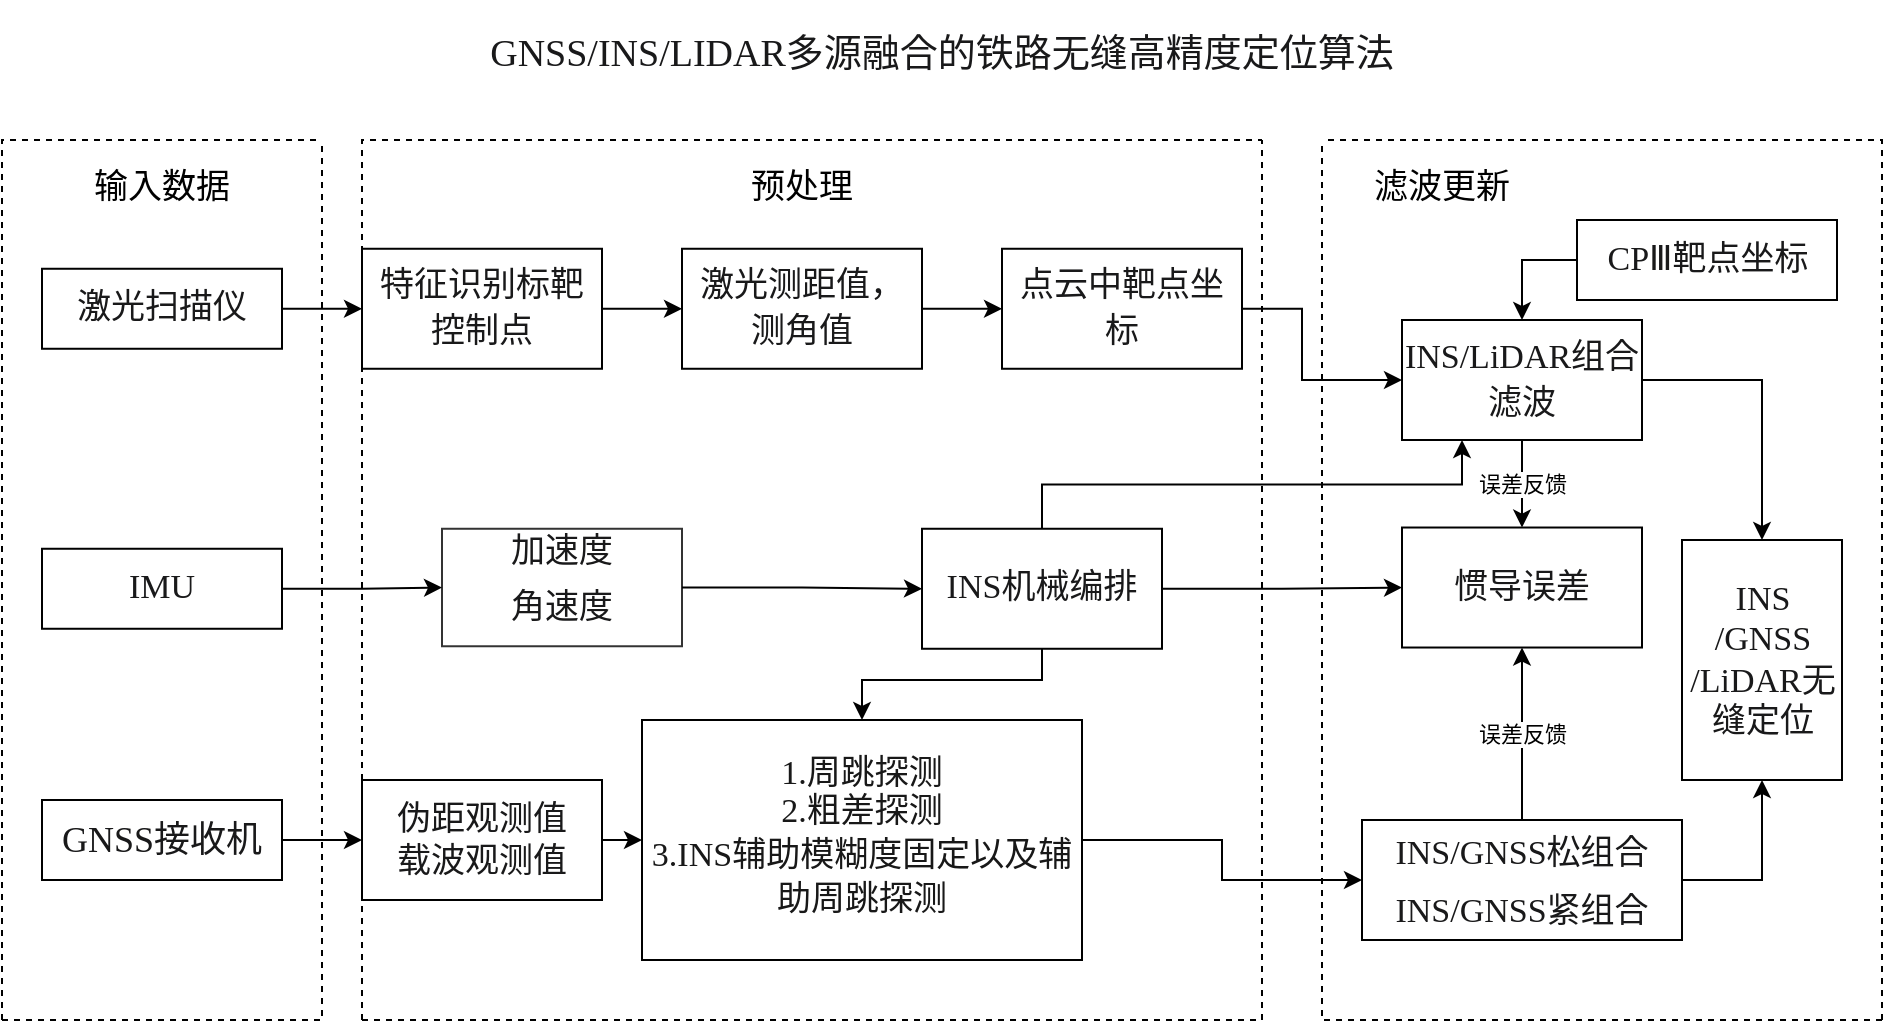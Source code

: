 <mxfile version="26.0.2">
  <diagram name="Page-1" id="ctWxJxeNUy7DphOfHnDH">
    <mxGraphModel dx="1514" dy="3159" grid="1" gridSize="10" guides="1" tooltips="1" connect="1" arrows="1" fold="1" page="1" pageScale="1" pageWidth="827" pageHeight="1169" math="0" shadow="0">
      <root>
        <mxCell id="0" />
        <mxCell id="1" parent="0" />
        <mxCell id="PpVGrMzFs6KtHRNiPCBF-10" style="edgeStyle=orthogonalEdgeStyle;rounded=0;orthogonalLoop=1;jettySize=auto;html=1;exitX=1;exitY=0.5;exitDx=0;exitDy=0;entryX=0;entryY=0.5;entryDx=0;entryDy=0;" parent="1" source="5DKyyrPRF5E8N-J9UGCE-48" target="5DKyyrPRF5E8N-J9UGCE-61" edge="1">
          <mxGeometry relative="1" as="geometry" />
        </mxCell>
        <mxCell id="5DKyyrPRF5E8N-J9UGCE-48" value="&lt;div style=&quot;line-height: 1.3; font-family: FZHei-B01S; text-align: center; vertical-align: middle; color: rgb(25, 25, 26); font-size: 18px; font-style: normal; font-weight: normal;&quot;&gt;&lt;p&gt;&lt;span&gt;GNSS接收机&lt;/span&gt;&lt;/p&gt;&lt;/div&gt;" style="rounded=0;whiteSpace=wrap;html=1;" parent="1" vertex="1">
          <mxGeometry x="160" y="-1430" width="120" height="40" as="geometry" />
        </mxCell>
        <mxCell id="PpVGrMzFs6KtHRNiPCBF-23" style="edgeStyle=orthogonalEdgeStyle;rounded=0;orthogonalLoop=1;jettySize=auto;html=1;exitX=1;exitY=0.5;exitDx=0;exitDy=0;entryX=0;entryY=0.5;entryDx=0;entryDy=0;" parent="1" source="5DKyyrPRF5E8N-J9UGCE-50" target="5DKyyrPRF5E8N-J9UGCE-70" edge="1">
          <mxGeometry relative="1" as="geometry" />
        </mxCell>
        <mxCell id="5DKyyrPRF5E8N-J9UGCE-50" value="&lt;div style=&quot;line-height: 1.3; font-family: FZHei-B01S; text-align: center; vertical-align: middle; color: rgb(25, 25, 26); font-style: normal; font-weight: normal;&quot;&gt;&lt;p style=&quot;&quot;&gt;&lt;font style=&quot;font-size: 17px;&quot;&gt;激光测距值，测角值&lt;/font&gt;&lt;/p&gt;&lt;/div&gt;" style="rounded=0;whiteSpace=wrap;html=1;" parent="1" vertex="1">
          <mxGeometry x="480" y="-1705.62" width="120" height="60" as="geometry" />
        </mxCell>
        <mxCell id="PpVGrMzFs6KtHRNiPCBF-19" style="edgeStyle=orthogonalEdgeStyle;rounded=0;orthogonalLoop=1;jettySize=auto;html=1;exitX=1;exitY=0.5;exitDx=0;exitDy=0;entryX=0;entryY=0.5;entryDx=0;entryDy=0;" parent="1" source="5DKyyrPRF5E8N-J9UGCE-53" target="5DKyyrPRF5E8N-J9UGCE-72" edge="1">
          <mxGeometry relative="1" as="geometry" />
        </mxCell>
        <mxCell id="36RZOy5cwnsigYjhy0Ug-1" style="edgeStyle=orthogonalEdgeStyle;rounded=0;orthogonalLoop=1;jettySize=auto;html=1;exitX=0.5;exitY=0;exitDx=0;exitDy=0;entryX=0.25;entryY=1;entryDx=0;entryDy=0;" edge="1" parent="1" source="5DKyyrPRF5E8N-J9UGCE-53" target="5DKyyrPRF5E8N-J9UGCE-78">
          <mxGeometry relative="1" as="geometry" />
        </mxCell>
        <mxCell id="36RZOy5cwnsigYjhy0Ug-18" style="edgeStyle=orthogonalEdgeStyle;rounded=0;orthogonalLoop=1;jettySize=auto;html=1;exitX=0.5;exitY=1;exitDx=0;exitDy=0;entryX=0.5;entryY=0;entryDx=0;entryDy=0;" edge="1" parent="1" source="5DKyyrPRF5E8N-J9UGCE-53" target="5DKyyrPRF5E8N-J9UGCE-55">
          <mxGeometry relative="1" as="geometry">
            <Array as="points">
              <mxPoint x="660" y="-1490" />
              <mxPoint x="570" y="-1490" />
            </Array>
          </mxGeometry>
        </mxCell>
        <mxCell id="5DKyyrPRF5E8N-J9UGCE-53" value="&lt;div style=&quot;line-height: 1.3; font-family: FZHei-B01S; text-align: center; vertical-align: middle; color: rgb(25, 25, 26); font-style: normal; font-weight: normal;&quot;&gt;&lt;p style=&quot;&quot;&gt;&lt;font style=&quot;font-size: 17px;&quot;&gt;INS机械编排&lt;/font&gt;&lt;/p&gt;&lt;/div&gt;" style="rounded=0;whiteSpace=wrap;html=1;" parent="1" vertex="1">
          <mxGeometry x="600" y="-1565.62" width="120" height="60" as="geometry" />
        </mxCell>
        <mxCell id="PpVGrMzFs6KtHRNiPCBF-12" style="edgeStyle=orthogonalEdgeStyle;rounded=0;orthogonalLoop=1;jettySize=auto;html=1;exitX=1;exitY=0.5;exitDx=0;exitDy=0;entryX=0;entryY=0.5;entryDx=0;entryDy=0;" parent="1" source="5DKyyrPRF5E8N-J9UGCE-55" target="5DKyyrPRF5E8N-J9UGCE-75" edge="1">
          <mxGeometry relative="1" as="geometry" />
        </mxCell>
        <mxCell id="5DKyyrPRF5E8N-J9UGCE-55" value="&lt;div style=&quot;line-height: 130%;&quot;&gt;&lt;span style=&quot;background-color: light-dark(#ffffff, var(--ge-dark-color, #121212)); color: light-dark(rgb(0, 0, 0), rgb(255, 255, 255)); font-family: Garamond; font-size: 17px;&quot;&gt;1.周跳探测&lt;/span&gt;&lt;br&gt;&lt;/div&gt;&lt;font style=&quot;font-size: 17px;&quot;&gt;&lt;font style=&quot;line-height: 130%;&quot;&gt;&lt;span style=&quot;background-color: light-dark(#ffffff, var(--ge-dark-color, #121212)); color: light-dark(rgb(0, 0, 0), rgb(255, 255, 255)); font-family: Garamond;&quot;&gt;2.粗差探测&lt;/span&gt;&lt;br&gt;&lt;/font&gt;&lt;span style=&quot;background-color: light-dark(#ffffff, var(--ge-dark-color, #121212)); color: light-dark(rgb(0, 0, 0), rgb(255, 255, 255)); font-family: Garamond; line-height: 130%;&quot;&gt;&lt;font style=&quot;line-height: 130%;&quot;&gt;3.INS辅助模糊度固定以及辅助周跳探测&lt;/font&gt;&lt;/span&gt;&lt;/font&gt;&lt;font style=&quot;forced-color-adjust: none;&quot;&gt;&lt;br&gt;&lt;/font&gt;" style="rounded=0;whiteSpace=wrap;html=1;fontSize=11;textOpacity=90;" parent="1" vertex="1">
          <mxGeometry x="460" y="-1470" width="220" height="120" as="geometry" />
        </mxCell>
        <mxCell id="PpVGrMzFs6KtHRNiPCBF-24" style="edgeStyle=orthogonalEdgeStyle;rounded=0;orthogonalLoop=1;jettySize=auto;html=1;exitX=1;exitY=0.5;exitDx=0;exitDy=0;entryX=0;entryY=0.5;entryDx=0;entryDy=0;" parent="1" source="5DKyyrPRF5E8N-J9UGCE-57" target="5DKyyrPRF5E8N-J9UGCE-50" edge="1">
          <mxGeometry relative="1" as="geometry" />
        </mxCell>
        <mxCell id="5DKyyrPRF5E8N-J9UGCE-57" value="&lt;div style=&quot;font-family: FZHei-B01S; text-align: center; vertical-align: middle; color: rgb(25, 25, 26); font-style: normal; font-weight: normal; line-height: 100%;&quot;&gt;&lt;p&gt;&lt;font style=&quot;line-height: 130%; font-size: 17px;&quot;&gt;特征识别标靶控制点&lt;/font&gt;&lt;/p&gt;&lt;/div&gt;" style="rounded=0;whiteSpace=wrap;html=1;" parent="1" vertex="1">
          <mxGeometry x="320" y="-1705.62" width="120" height="60" as="geometry" />
        </mxCell>
        <mxCell id="PpVGrMzFs6KtHRNiPCBF-18" style="edgeStyle=orthogonalEdgeStyle;rounded=0;orthogonalLoop=1;jettySize=auto;html=1;exitX=1;exitY=0.5;exitDx=0;exitDy=0;entryX=0;entryY=0.5;entryDx=0;entryDy=0;" parent="1" source="5DKyyrPRF5E8N-J9UGCE-59" target="5DKyyrPRF5E8N-J9UGCE-53" edge="1">
          <mxGeometry relative="1" as="geometry" />
        </mxCell>
        <mxCell id="5DKyyrPRF5E8N-J9UGCE-59" value="&lt;div style=&quot;&quot;&gt;&lt;font style=&quot;font-size: 17px;&quot;&gt;&lt;span style=&quot;color: light-dark(rgb(25, 25, 26), rgb(216, 216, 217)); font-family: FZHei-B01S; background-color: transparent;&quot;&gt;加速度&lt;/span&gt;&lt;br&gt;&lt;/font&gt;&lt;/div&gt;&lt;div style=&quot;font-family: FZHei-B01S; vertical-align: middle; color: rgb(25, 25, 26); font-style: normal; font-weight: normal; line-height: 100%;&quot;&gt;&lt;p style=&quot;&quot;&gt;&lt;span style=&quot;color: light-dark(rgb(25, 25, 26), rgb(216, 216, 217)); background-color: transparent;&quot;&gt;&lt;font style=&quot;font-size: 17px;&quot;&gt;角速度&lt;/font&gt;&lt;/span&gt;&lt;/p&gt;&lt;/div&gt;" style="rounded=0;whiteSpace=wrap;html=1;opacity=80;align=center;" parent="1" vertex="1">
          <mxGeometry x="360" y="-1565.62" width="120" height="58.75" as="geometry" />
        </mxCell>
        <mxCell id="PpVGrMzFs6KtHRNiPCBF-11" style="edgeStyle=orthogonalEdgeStyle;rounded=0;orthogonalLoop=1;jettySize=auto;html=1;exitX=1;exitY=0.5;exitDx=0;exitDy=0;entryX=0;entryY=0.5;entryDx=0;entryDy=0;" parent="1" source="5DKyyrPRF5E8N-J9UGCE-61" target="5DKyyrPRF5E8N-J9UGCE-55" edge="1">
          <mxGeometry relative="1" as="geometry" />
        </mxCell>
        <mxCell id="5DKyyrPRF5E8N-J9UGCE-61" value="&lt;div style=&quot;font-family: FZHei-B01S; vertical-align: middle; color: rgb(25, 25, 26); line-height: 60%;&quot;&gt;&lt;p&gt;&lt;font style=&quot;line-height: 60%; font-size: 17px;&quot;&gt;伪距观测值&lt;/font&gt;&lt;/p&gt;&lt;p&gt;&lt;font style=&quot;line-height: 60%; font-size: 17px;&quot;&gt;载波观测值&lt;/font&gt;&lt;/p&gt;&lt;/div&gt;" style="rounded=0;whiteSpace=wrap;html=1;fontSize=11;" parent="1" vertex="1">
          <mxGeometry x="320" y="-1440" width="120" height="60" as="geometry" />
        </mxCell>
        <mxCell id="PpVGrMzFs6KtHRNiPCBF-25" style="edgeStyle=orthogonalEdgeStyle;rounded=0;orthogonalLoop=1;jettySize=auto;html=1;exitX=1;exitY=0.5;exitDx=0;exitDy=0;" parent="1" source="5DKyyrPRF5E8N-J9UGCE-63" target="5DKyyrPRF5E8N-J9UGCE-57" edge="1">
          <mxGeometry relative="1" as="geometry" />
        </mxCell>
        <mxCell id="5DKyyrPRF5E8N-J9UGCE-63" value="&lt;div style=&quot;line-height: 1.3; font-family: FZHei-B01S; vertical-align: middle; color: rgb(25, 25, 26);&quot;&gt;&lt;p style=&quot;line-height: 100%;&quot;&gt;&lt;font style=&quot;font-size: 17px;&quot;&gt;激光扫描仪&lt;/font&gt;&lt;/p&gt;&lt;/div&gt;" style="rounded=0;whiteSpace=wrap;html=1;" parent="1" vertex="1">
          <mxGeometry x="160" y="-1695.62" width="120" height="40" as="geometry" />
        </mxCell>
        <mxCell id="5DKyyrPRF5E8N-J9UGCE-68" value="&lt;div style=&quot;line-height: 1.3; font-family: FZHei-B01S; text-align: center; vertical-align: middle; color: rgb(25, 25, 26); font-style: normal; font-weight: normal;&quot;&gt;&lt;p style=&quot;&quot;&gt;&lt;br&gt;&lt;/p&gt;&lt;/div&gt;" style="rounded=0;whiteSpace=wrap;html=1;" parent="1" vertex="1">
          <mxGeometry x="980" y="-1560" width="80" height="120" as="geometry" />
        </mxCell>
        <mxCell id="PpVGrMzFs6KtHRNiPCBF-20" style="edgeStyle=orthogonalEdgeStyle;rounded=0;orthogonalLoop=1;jettySize=auto;html=1;exitX=1;exitY=0.5;exitDx=0;exitDy=0;entryX=0;entryY=0.5;entryDx=0;entryDy=0;" parent="1" source="5DKyyrPRF5E8N-J9UGCE-70" target="5DKyyrPRF5E8N-J9UGCE-78" edge="1">
          <mxGeometry relative="1" as="geometry">
            <Array as="points">
              <mxPoint x="790" y="-1676" />
              <mxPoint x="790" y="-1640" />
            </Array>
          </mxGeometry>
        </mxCell>
        <mxCell id="5DKyyrPRF5E8N-J9UGCE-70" value="&lt;div style=&quot;line-height: 1.3; font-family: FZHei-B01S; text-align: center; vertical-align: middle; color: rgb(25, 25, 26); font-style: normal; font-weight: normal;&quot;&gt;&lt;p style=&quot;&quot;&gt;&lt;font style=&quot;font-size: 17px;&quot;&gt;点云中靶点坐标&lt;/font&gt;&lt;/p&gt;&lt;/div&gt;" style="rounded=0;whiteSpace=wrap;html=1;" parent="1" vertex="1">
          <mxGeometry x="640" y="-1705.62" width="120" height="60" as="geometry" />
        </mxCell>
        <mxCell id="5DKyyrPRF5E8N-J9UGCE-72" value="&lt;div style=&quot;line-height: 1.3; font-family: FZHei-B01S; text-align: center; vertical-align: middle; color: rgb(25, 25, 26); font-style: normal; font-weight: normal;&quot;&gt;&lt;p style=&quot;&quot;&gt;&lt;font style=&quot;font-size: 17px;&quot;&gt;惯导误差&lt;/font&gt;&lt;/p&gt;&lt;/div&gt;" style="rounded=0;whiteSpace=wrap;html=1;" parent="1" vertex="1">
          <mxGeometry x="840" y="-1566.24" width="120" height="60" as="geometry" />
        </mxCell>
        <mxCell id="PpVGrMzFs6KtHRNiPCBF-29" style="edgeStyle=orthogonalEdgeStyle;rounded=0;orthogonalLoop=1;jettySize=auto;html=1;exitX=1;exitY=0.5;exitDx=0;exitDy=0;" parent="1" source="5DKyyrPRF5E8N-J9UGCE-75" target="5DKyyrPRF5E8N-J9UGCE-68" edge="1">
          <mxGeometry relative="1" as="geometry" />
        </mxCell>
        <mxCell id="5DKyyrPRF5E8N-J9UGCE-75" value="&lt;div style=&quot;font-family: FZHei-B01S; text-align: center; vertical-align: middle; color: rgb(25, 25, 26); font-style: normal; font-weight: normal; line-height: 100%;&quot;&gt;&lt;p&gt;&lt;span&gt;&lt;font style=&quot;line-height: 100%; font-size: 17px;&quot;&gt;INS/GNSS松组合&lt;/font&gt;&lt;/span&gt;&lt;/p&gt;&lt;p&gt;&lt;span&gt;&lt;font style=&quot;line-height: 100%; font-size: 17px;&quot;&gt;INS/GNSS紧组合&lt;/font&gt;&lt;/span&gt;&lt;/p&gt;&lt;/div&gt;" style="rounded=0;whiteSpace=wrap;html=1;" parent="1" vertex="1">
          <mxGeometry x="820" y="-1420" width="160" height="60" as="geometry" />
        </mxCell>
        <mxCell id="PpVGrMzFs6KtHRNiPCBF-30" style="edgeStyle=orthogonalEdgeStyle;rounded=0;orthogonalLoop=1;jettySize=auto;html=1;exitX=1;exitY=0.5;exitDx=0;exitDy=0;entryX=0.5;entryY=0;entryDx=0;entryDy=0;" parent="1" source="5DKyyrPRF5E8N-J9UGCE-78" target="5DKyyrPRF5E8N-J9UGCE-68" edge="1">
          <mxGeometry relative="1" as="geometry" />
        </mxCell>
        <mxCell id="5DKyyrPRF5E8N-J9UGCE-78" value="&lt;div style=&quot;line-height: 1.3; font-family: FZHei-B01S; text-align: center; vertical-align: middle; color: rgb(25, 25, 26); font-style: normal; font-weight: normal;&quot;&gt;&lt;p style=&quot;&quot;&gt;&lt;font style=&quot;font-size: 17px;&quot;&gt;INS/LiDAR组合滤波&lt;/font&gt;&lt;/p&gt;&lt;/div&gt;" style="rounded=0;whiteSpace=wrap;html=1;" parent="1" vertex="1">
          <mxGeometry x="840" y="-1670" width="120" height="60" as="geometry" />
        </mxCell>
        <mxCell id="36RZOy5cwnsigYjhy0Ug-10" style="edgeStyle=orthogonalEdgeStyle;rounded=0;orthogonalLoop=1;jettySize=auto;html=1;exitX=0.5;exitY=1;exitDx=0;exitDy=0;entryX=0.5;entryY=0;entryDx=0;entryDy=0;" edge="1" parent="1" source="5DKyyrPRF5E8N-J9UGCE-80" target="5DKyyrPRF5E8N-J9UGCE-78">
          <mxGeometry relative="1" as="geometry" />
        </mxCell>
        <mxCell id="5DKyyrPRF5E8N-J9UGCE-80" value="&lt;div style=&quot;line-height: 1.3; font-family: FZHei-B01S; text-align: center; vertical-align: middle; color: rgb(25, 25, 26); font-style: normal; font-weight: normal;&quot;&gt;&lt;p style=&quot;&quot;&gt;&lt;font style=&quot;font-size: 17px;&quot;&gt;CPⅢ靶点坐标&lt;/font&gt;&lt;/p&gt;&lt;/div&gt;" style="rounded=0;whiteSpace=wrap;html=1;direction=south;" parent="1" vertex="1">
          <mxGeometry x="927.5" y="-1720" width="130" height="40" as="geometry" />
        </mxCell>
        <mxCell id="PpVGrMzFs6KtHRNiPCBF-17" style="edgeStyle=orthogonalEdgeStyle;rounded=0;orthogonalLoop=1;jettySize=auto;html=1;exitX=1;exitY=0.5;exitDx=0;exitDy=0;entryX=0;entryY=0.5;entryDx=0;entryDy=0;" parent="1" source="5DKyyrPRF5E8N-J9UGCE-83" target="5DKyyrPRF5E8N-J9UGCE-59" edge="1">
          <mxGeometry relative="1" as="geometry" />
        </mxCell>
        <mxCell id="5DKyyrPRF5E8N-J9UGCE-83" value="&lt;div style=&quot;line-height: 1.3; font-family: FZHei-B01S; vertical-align: middle; color: rgb(25, 25, 26);&quot;&gt;&lt;p style=&quot;line-height: 100%;&quot;&gt;&lt;font style=&quot;font-size: 17px;&quot;&gt;IMU&lt;/font&gt;&lt;/p&gt;&lt;/div&gt;" style="rounded=0;whiteSpace=wrap;html=1;" parent="1" vertex="1">
          <mxGeometry x="160" y="-1555.62" width="120" height="40" as="geometry" />
        </mxCell>
        <mxCell id="PpVGrMzFs6KtHRNiPCBF-3" value="&lt;span style=&quot;color: rgb(25, 25, 26); font-family: FZHei-B01S; font-size: 19px;&quot;&gt;GNSS/INS/LIDAR多源融合的铁路无缝高精度定位算法&lt;/span&gt;" style="text;html=1;align=center;verticalAlign=middle;whiteSpace=wrap;rounded=0;rotation=0;" parent="1" vertex="1">
          <mxGeometry x="350" y="-1830" width="520" height="54.38" as="geometry" />
        </mxCell>
        <mxCell id="PpVGrMzFs6KtHRNiPCBF-6" style="edgeStyle=orthogonalEdgeStyle;rounded=0;orthogonalLoop=1;jettySize=auto;html=1;exitX=0.5;exitY=1;exitDx=0;exitDy=0;" parent="1" source="5DKyyrPRF5E8N-J9UGCE-57" target="5DKyyrPRF5E8N-J9UGCE-57" edge="1">
          <mxGeometry relative="1" as="geometry" />
        </mxCell>
        <mxCell id="PpVGrMzFs6KtHRNiPCBF-27" value="&lt;span style=&quot;color: rgb(25, 25, 26); font-family: FZHei-B01S;&quot;&gt;INS&lt;/span&gt;&lt;div&gt;&lt;span style=&quot;color: rgb(25, 25, 26); font-family: FZHei-B01S;&quot;&gt;/GNSS&lt;/span&gt;&lt;div&gt;&lt;span style=&quot;color: rgb(25, 25, 26); font-family: FZHei-B01S;&quot;&gt;/LiDAR无缝定位&lt;/span&gt;&lt;/div&gt;&lt;/div&gt;" style="text;html=1;align=center;verticalAlign=middle;whiteSpace=wrap;rounded=0;rotation=0;fontSize=17;" parent="1" vertex="1">
          <mxGeometry x="982.5" y="-1549.38" width="75" height="98.75" as="geometry" />
        </mxCell>
        <mxCell id="36RZOy5cwnsigYjhy0Ug-3" value="" style="endArrow=none;dashed=1;html=1;rounded=0;" edge="1" parent="1">
          <mxGeometry width="50" height="50" relative="1" as="geometry">
            <mxPoint x="140" y="-1320" as="sourcePoint" />
            <mxPoint x="300" y="-1760" as="targetPoint" />
            <Array as="points">
              <mxPoint x="140" y="-1760" />
            </Array>
          </mxGeometry>
        </mxCell>
        <mxCell id="36RZOy5cwnsigYjhy0Ug-5" value="" style="endArrow=none;dashed=1;html=1;rounded=0;" edge="1" parent="1">
          <mxGeometry width="50" height="50" relative="1" as="geometry">
            <mxPoint x="140" y="-1320" as="sourcePoint" />
            <mxPoint x="300" y="-1760" as="targetPoint" />
            <Array as="points">
              <mxPoint x="300" y="-1320" />
            </Array>
          </mxGeometry>
        </mxCell>
        <mxCell id="36RZOy5cwnsigYjhy0Ug-6" value="&lt;font style=&quot;font-size: 17px;&quot;&gt;输入数据&lt;/font&gt;" style="text;html=1;align=center;verticalAlign=middle;whiteSpace=wrap;rounded=0;" vertex="1" parent="1">
          <mxGeometry x="170" y="-1753" width="100" height="33" as="geometry" />
        </mxCell>
        <mxCell id="36RZOy5cwnsigYjhy0Ug-7" value="&lt;font style=&quot;font-size: 17px;&quot;&gt;预处理&lt;/font&gt;" style="text;html=1;align=center;verticalAlign=middle;whiteSpace=wrap;rounded=0;" vertex="1" parent="1">
          <mxGeometry x="490" y="-1753" width="100" height="33" as="geometry" />
        </mxCell>
        <mxCell id="36RZOy5cwnsigYjhy0Ug-8" value="" style="endArrow=none;dashed=1;html=1;rounded=0;" edge="1" parent="1">
          <mxGeometry width="50" height="50" relative="1" as="geometry">
            <mxPoint x="320" y="-1320" as="sourcePoint" />
            <mxPoint x="770" y="-1760" as="targetPoint" />
            <Array as="points">
              <mxPoint x="320" y="-1760" />
            </Array>
          </mxGeometry>
        </mxCell>
        <mxCell id="36RZOy5cwnsigYjhy0Ug-9" value="" style="endArrow=none;dashed=1;html=1;rounded=0;" edge="1" parent="1">
          <mxGeometry width="50" height="50" relative="1" as="geometry">
            <mxPoint x="320" y="-1320" as="sourcePoint" />
            <mxPoint x="770" y="-1760" as="targetPoint" />
            <Array as="points">
              <mxPoint x="770" y="-1320" />
            </Array>
          </mxGeometry>
        </mxCell>
        <mxCell id="36RZOy5cwnsigYjhy0Ug-11" value="" style="endArrow=none;dashed=1;html=1;rounded=0;" edge="1" parent="1">
          <mxGeometry width="50" height="50" relative="1" as="geometry">
            <mxPoint x="1080" y="-1320" as="sourcePoint" />
            <mxPoint x="800" y="-1760" as="targetPoint" />
            <Array as="points">
              <mxPoint x="1080" y="-1760" />
            </Array>
          </mxGeometry>
        </mxCell>
        <mxCell id="36RZOy5cwnsigYjhy0Ug-12" value="" style="endArrow=none;dashed=1;html=1;rounded=0;" edge="1" parent="1">
          <mxGeometry width="50" height="50" relative="1" as="geometry">
            <mxPoint x="1080" y="-1320" as="sourcePoint" />
            <mxPoint x="800" y="-1760" as="targetPoint" />
            <Array as="points">
              <mxPoint x="800" y="-1320" />
            </Array>
          </mxGeometry>
        </mxCell>
        <mxCell id="36RZOy5cwnsigYjhy0Ug-13" value="&lt;font style=&quot;font-size: 17px;&quot;&gt;滤波更新&lt;/font&gt;" style="text;html=1;align=center;verticalAlign=middle;whiteSpace=wrap;rounded=0;" vertex="1" parent="1">
          <mxGeometry x="810" y="-1753" width="100" height="33" as="geometry" />
        </mxCell>
        <mxCell id="36RZOy5cwnsigYjhy0Ug-14" value="" style="endArrow=classic;html=1;rounded=0;exitX=0.5;exitY=0;exitDx=0;exitDy=0;entryX=0.5;entryY=1;entryDx=0;entryDy=0;" edge="1" parent="1" source="5DKyyrPRF5E8N-J9UGCE-75" target="5DKyyrPRF5E8N-J9UGCE-72">
          <mxGeometry relative="1" as="geometry">
            <mxPoint x="350" y="-1270" as="sourcePoint" />
            <mxPoint x="730" y="-1230" as="targetPoint" />
            <Array as="points" />
          </mxGeometry>
        </mxCell>
        <mxCell id="36RZOy5cwnsigYjhy0Ug-15" value="误差反馈" style="edgeLabel;resizable=0;html=1;;align=center;verticalAlign=middle;" connectable="0" vertex="1" parent="36RZOy5cwnsigYjhy0Ug-14">
          <mxGeometry relative="1" as="geometry" />
        </mxCell>
        <mxCell id="36RZOy5cwnsigYjhy0Ug-16" value="" style="endArrow=classic;html=1;rounded=0;entryX=0.5;entryY=0;entryDx=0;entryDy=0;exitX=0.5;exitY=1;exitDx=0;exitDy=0;" edge="1" parent="1" source="5DKyyrPRF5E8N-J9UGCE-78" target="5DKyyrPRF5E8N-J9UGCE-72">
          <mxGeometry relative="1" as="geometry">
            <mxPoint x="930" y="-1600" as="sourcePoint" />
            <mxPoint x="910" y="-1496" as="targetPoint" />
            <Array as="points" />
          </mxGeometry>
        </mxCell>
        <mxCell id="36RZOy5cwnsigYjhy0Ug-17" value="误差反馈" style="edgeLabel;resizable=0;html=1;;align=center;verticalAlign=middle;" connectable="0" vertex="1" parent="36RZOy5cwnsigYjhy0Ug-16">
          <mxGeometry relative="1" as="geometry" />
        </mxCell>
      </root>
    </mxGraphModel>
  </diagram>
</mxfile>
